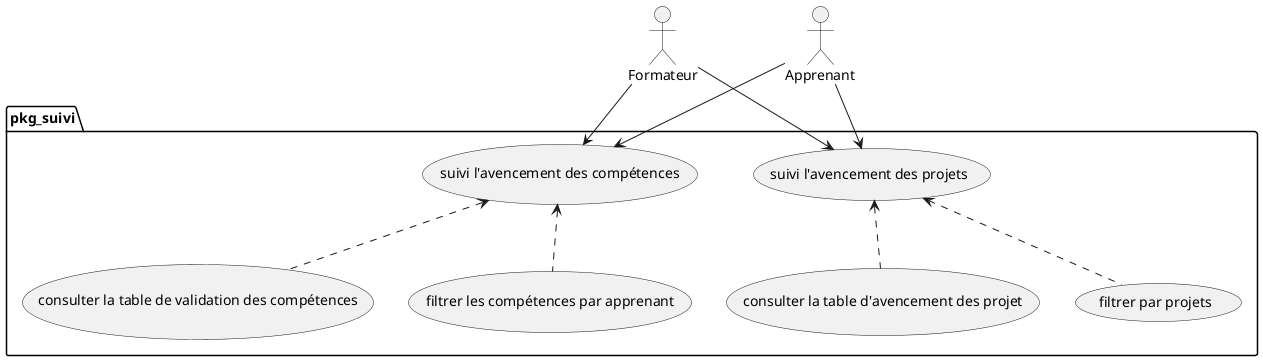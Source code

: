 @startuml uses_cases_pkg_suivi

actor Formateur
actor Apprenant

package pkg_suivi {

  Formateur --> (suivi l'avencement des projets)
  Formateur --> (suivi l'avencement des compétences)

  Apprenant --> (suivi l'avencement des projets)
  Apprenant --> (suivi l'avencement des compétences)
  
  (suivi l'avencement des projets) <.. (consulter la table d'avencement des projet)
  (suivi l'avencement des projets) <.. (filtrer par projets)
  (suivi l'avencement des compétences) <.. (consulter la table de validation des compétences)
  (suivi l'avencement des compétences) <.. (filtrer les compétences par apprenant)
  

}  

@enduml